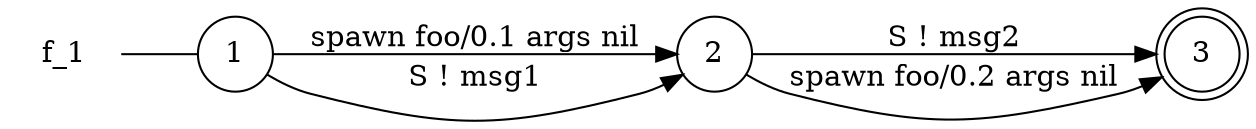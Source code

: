 digraph f_1 {
	rankdir="LR";
	n_0 [label="f_1", shape="plaintext"];
	n_1 [id="3", shape=doublecircle, label="3"];
	n_2 [id="2", shape=circle, label="2"];
	n_3 [id="1", shape=circle, label="1"];
	n_0 -> n_3 [arrowhead=none];

	n_2 -> n_1 [id="[$e|4]", label="S ! msg2"];
	n_3 -> n_2 [id="[$e|6]", label="spawn foo/0.1 args nil"];
	n_3 -> n_2 [id="[$e|3]", label="S ! msg1"];
	n_2 -> n_1 [id="[$e|7]", label="spawn foo/0.2 args nil"];
}
